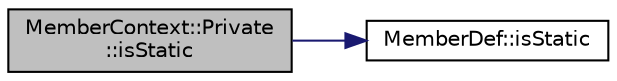 digraph "MemberContext::Private::isStatic"
{
 // LATEX_PDF_SIZE
  edge [fontname="Helvetica",fontsize="10",labelfontname="Helvetica",labelfontsize="10"];
  node [fontname="Helvetica",fontsize="10",shape=record];
  rankdir="LR";
  Node1 [label="MemberContext::Private\l::isStatic",height=0.2,width=0.4,color="black", fillcolor="grey75", style="filled", fontcolor="black",tooltip=" "];
  Node1 -> Node2 [color="midnightblue",fontsize="10",style="solid"];
  Node2 [label="MemberDef::isStatic",height=0.2,width=0.4,color="black", fillcolor="white", style="filled",URL="$classMemberDef.html#a73354ecea5b876ab8d59724b080189b4",tooltip=" "];
}
